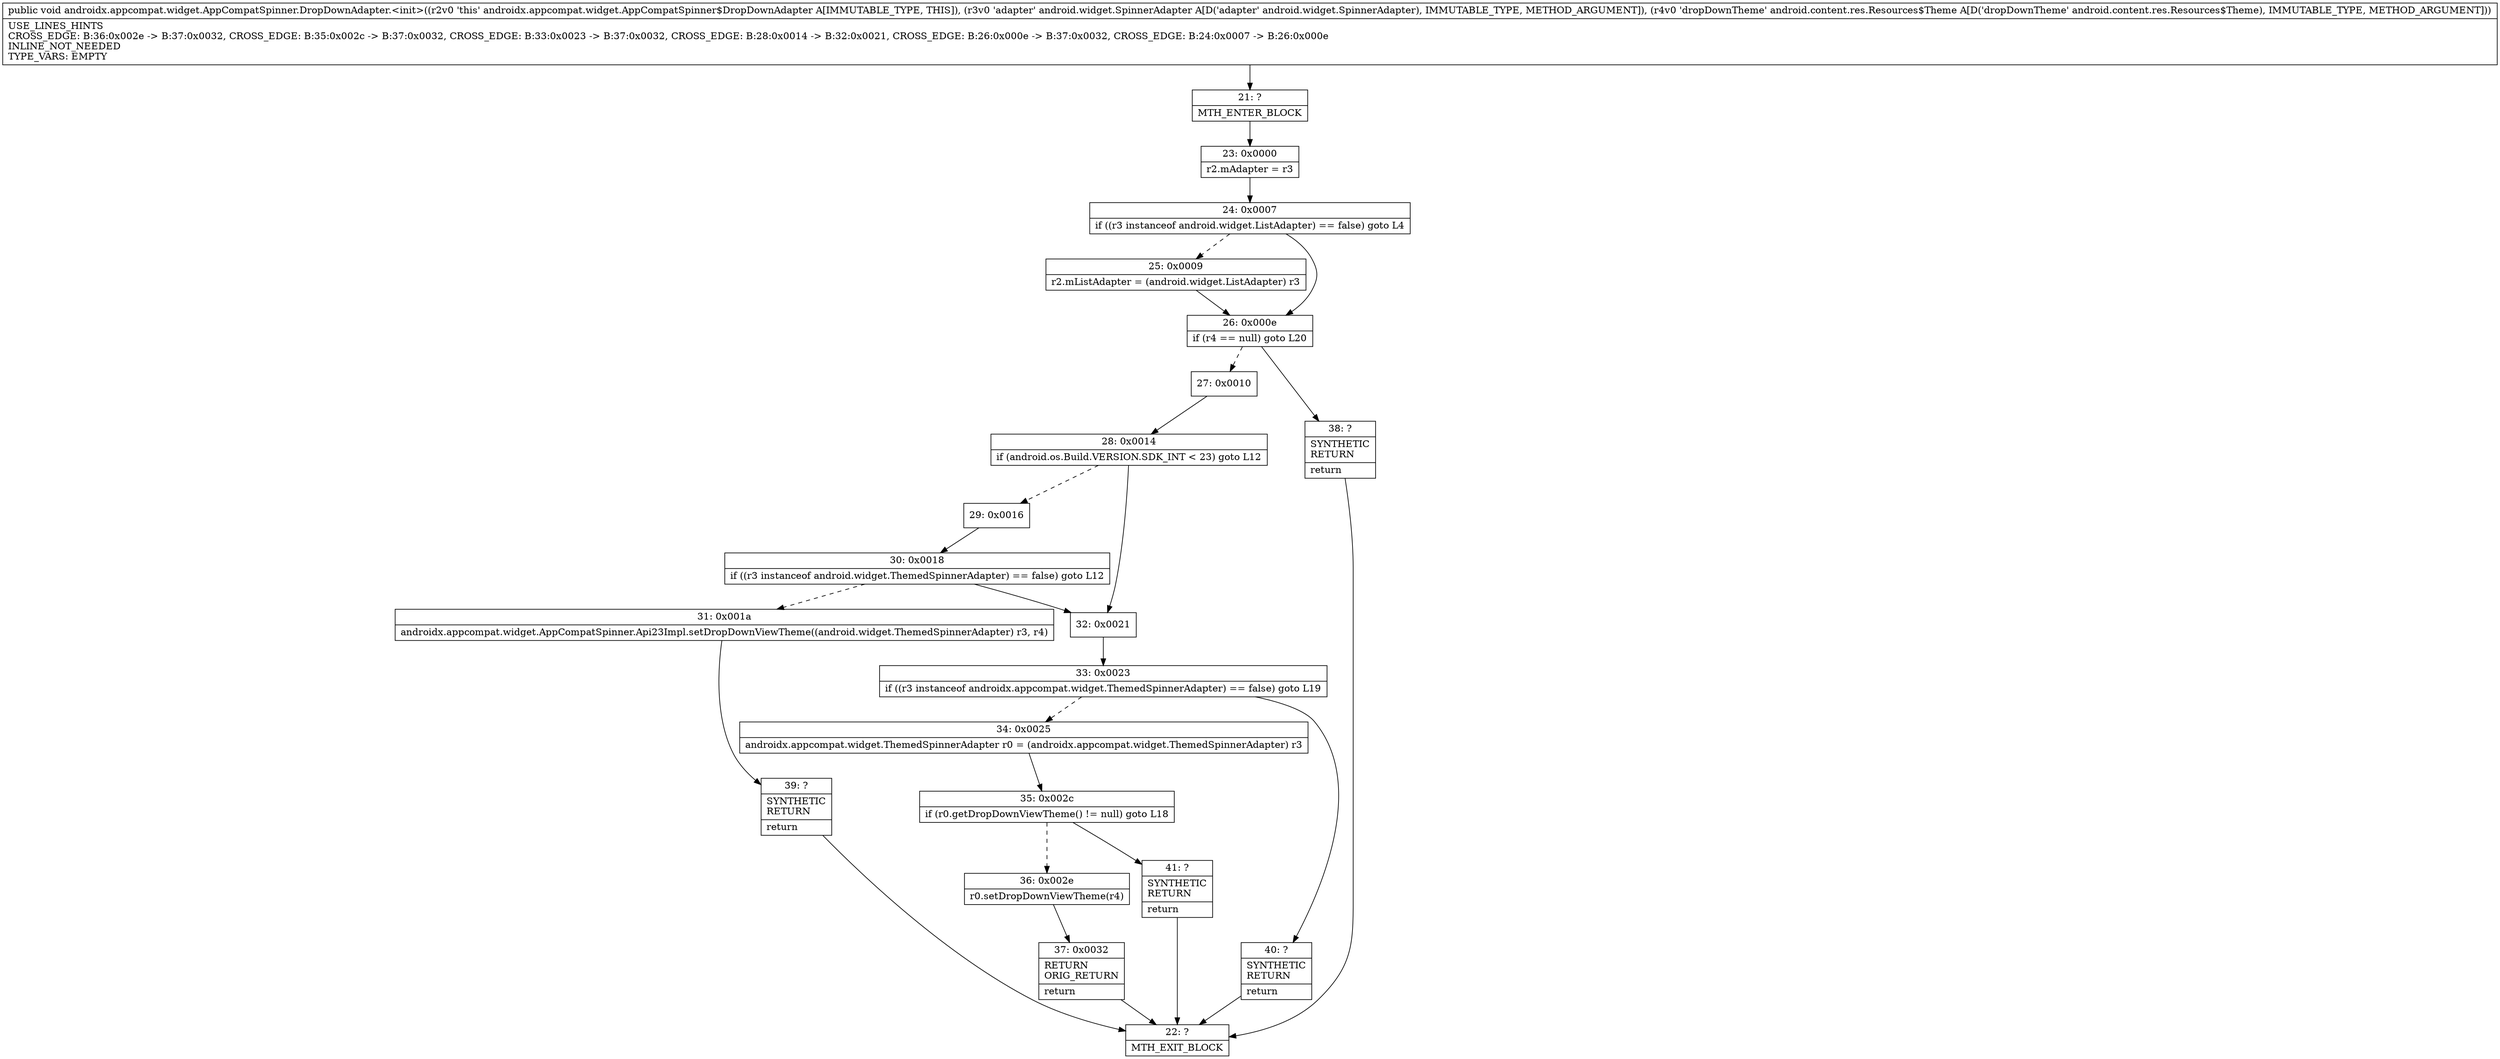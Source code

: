 digraph "CFG forandroidx.appcompat.widget.AppCompatSpinner.DropDownAdapter.\<init\>(Landroid\/widget\/SpinnerAdapter;Landroid\/content\/res\/Resources$Theme;)V" {
Node_21 [shape=record,label="{21\:\ ?|MTH_ENTER_BLOCK\l}"];
Node_23 [shape=record,label="{23\:\ 0x0000|r2.mAdapter = r3\l}"];
Node_24 [shape=record,label="{24\:\ 0x0007|if ((r3 instanceof android.widget.ListAdapter) == false) goto L4\l}"];
Node_25 [shape=record,label="{25\:\ 0x0009|r2.mListAdapter = (android.widget.ListAdapter) r3\l}"];
Node_26 [shape=record,label="{26\:\ 0x000e|if (r4 == null) goto L20\l}"];
Node_27 [shape=record,label="{27\:\ 0x0010}"];
Node_28 [shape=record,label="{28\:\ 0x0014|if (android.os.Build.VERSION.SDK_INT \< 23) goto L12\l}"];
Node_29 [shape=record,label="{29\:\ 0x0016}"];
Node_30 [shape=record,label="{30\:\ 0x0018|if ((r3 instanceof android.widget.ThemedSpinnerAdapter) == false) goto L12\l}"];
Node_31 [shape=record,label="{31\:\ 0x001a|androidx.appcompat.widget.AppCompatSpinner.Api23Impl.setDropDownViewTheme((android.widget.ThemedSpinnerAdapter) r3, r4)\l}"];
Node_39 [shape=record,label="{39\:\ ?|SYNTHETIC\lRETURN\l|return\l}"];
Node_22 [shape=record,label="{22\:\ ?|MTH_EXIT_BLOCK\l}"];
Node_32 [shape=record,label="{32\:\ 0x0021}"];
Node_33 [shape=record,label="{33\:\ 0x0023|if ((r3 instanceof androidx.appcompat.widget.ThemedSpinnerAdapter) == false) goto L19\l}"];
Node_34 [shape=record,label="{34\:\ 0x0025|androidx.appcompat.widget.ThemedSpinnerAdapter r0 = (androidx.appcompat.widget.ThemedSpinnerAdapter) r3\l}"];
Node_35 [shape=record,label="{35\:\ 0x002c|if (r0.getDropDownViewTheme() != null) goto L18\l}"];
Node_36 [shape=record,label="{36\:\ 0x002e|r0.setDropDownViewTheme(r4)\l}"];
Node_37 [shape=record,label="{37\:\ 0x0032|RETURN\lORIG_RETURN\l|return\l}"];
Node_41 [shape=record,label="{41\:\ ?|SYNTHETIC\lRETURN\l|return\l}"];
Node_40 [shape=record,label="{40\:\ ?|SYNTHETIC\lRETURN\l|return\l}"];
Node_38 [shape=record,label="{38\:\ ?|SYNTHETIC\lRETURN\l|return\l}"];
MethodNode[shape=record,label="{public void androidx.appcompat.widget.AppCompatSpinner.DropDownAdapter.\<init\>((r2v0 'this' androidx.appcompat.widget.AppCompatSpinner$DropDownAdapter A[IMMUTABLE_TYPE, THIS]), (r3v0 'adapter' android.widget.SpinnerAdapter A[D('adapter' android.widget.SpinnerAdapter), IMMUTABLE_TYPE, METHOD_ARGUMENT]), (r4v0 'dropDownTheme' android.content.res.Resources$Theme A[D('dropDownTheme' android.content.res.Resources$Theme), IMMUTABLE_TYPE, METHOD_ARGUMENT]))  | USE_LINES_HINTS\lCROSS_EDGE: B:36:0x002e \-\> B:37:0x0032, CROSS_EDGE: B:35:0x002c \-\> B:37:0x0032, CROSS_EDGE: B:33:0x0023 \-\> B:37:0x0032, CROSS_EDGE: B:28:0x0014 \-\> B:32:0x0021, CROSS_EDGE: B:26:0x000e \-\> B:37:0x0032, CROSS_EDGE: B:24:0x0007 \-\> B:26:0x000e\lINLINE_NOT_NEEDED\lTYPE_VARS: EMPTY\l}"];
MethodNode -> Node_21;Node_21 -> Node_23;
Node_23 -> Node_24;
Node_24 -> Node_25[style=dashed];
Node_24 -> Node_26;
Node_25 -> Node_26;
Node_26 -> Node_27[style=dashed];
Node_26 -> Node_38;
Node_27 -> Node_28;
Node_28 -> Node_29[style=dashed];
Node_28 -> Node_32;
Node_29 -> Node_30;
Node_30 -> Node_31[style=dashed];
Node_30 -> Node_32;
Node_31 -> Node_39;
Node_39 -> Node_22;
Node_32 -> Node_33;
Node_33 -> Node_34[style=dashed];
Node_33 -> Node_40;
Node_34 -> Node_35;
Node_35 -> Node_36[style=dashed];
Node_35 -> Node_41;
Node_36 -> Node_37;
Node_37 -> Node_22;
Node_41 -> Node_22;
Node_40 -> Node_22;
Node_38 -> Node_22;
}

